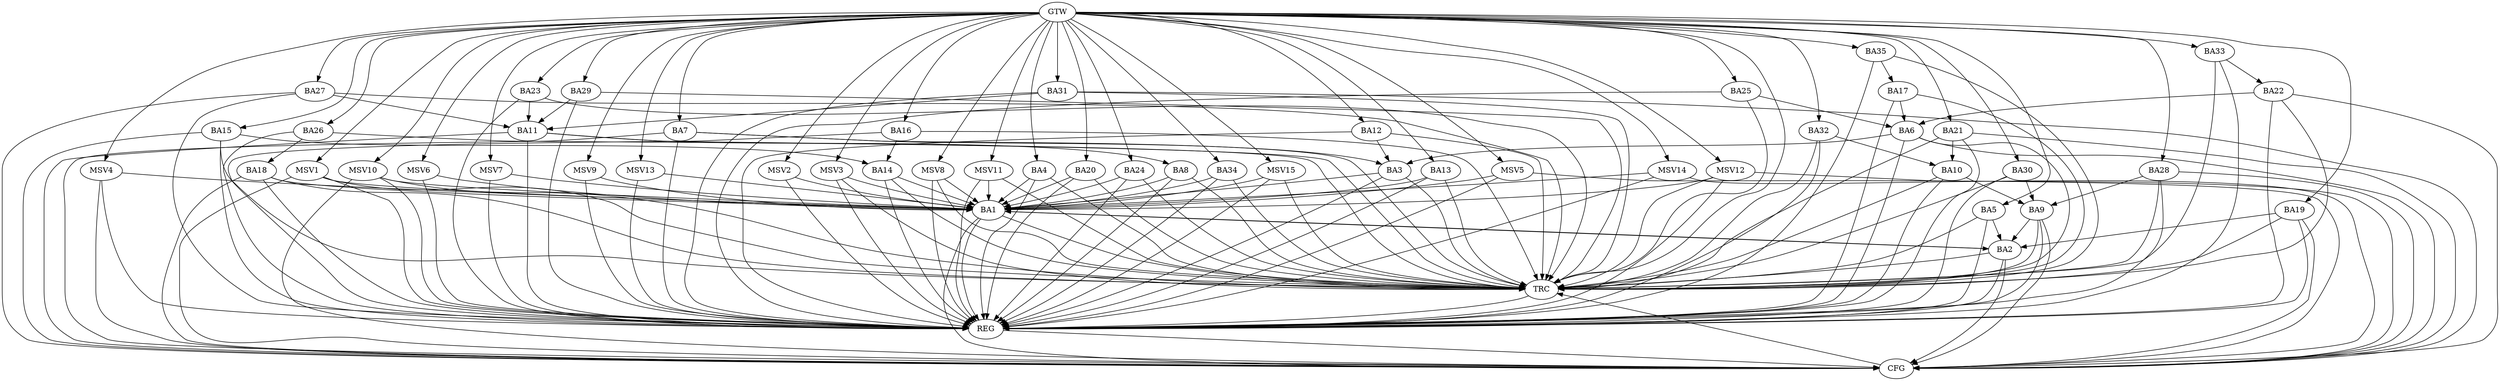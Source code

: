 strict digraph G {
  BA1 [ label="BA1" ];
  BA2 [ label="BA2" ];
  BA3 [ label="BA3" ];
  BA4 [ label="BA4" ];
  BA5 [ label="BA5" ];
  BA6 [ label="BA6" ];
  BA7 [ label="BA7" ];
  BA8 [ label="BA8" ];
  BA9 [ label="BA9" ];
  BA10 [ label="BA10" ];
  BA11 [ label="BA11" ];
  BA12 [ label="BA12" ];
  BA13 [ label="BA13" ];
  BA14 [ label="BA14" ];
  BA15 [ label="BA15" ];
  BA16 [ label="BA16" ];
  BA17 [ label="BA17" ];
  BA18 [ label="BA18" ];
  BA19 [ label="BA19" ];
  BA20 [ label="BA20" ];
  BA21 [ label="BA21" ];
  BA22 [ label="BA22" ];
  BA23 [ label="BA23" ];
  BA24 [ label="BA24" ];
  BA25 [ label="BA25" ];
  BA26 [ label="BA26" ];
  BA27 [ label="BA27" ];
  BA28 [ label="BA28" ];
  BA29 [ label="BA29" ];
  BA30 [ label="BA30" ];
  BA31 [ label="BA31" ];
  BA32 [ label="BA32" ];
  BA33 [ label="BA33" ];
  BA34 [ label="BA34" ];
  BA35 [ label="BA35" ];
  GTW [ label="GTW" ];
  REG [ label="REG" ];
  CFG [ label="CFG" ];
  TRC [ label="TRC" ];
  MSV1 [ label="MSV1" ];
  MSV2 [ label="MSV2" ];
  MSV3 [ label="MSV3" ];
  MSV4 [ label="MSV4" ];
  MSV5 [ label="MSV5" ];
  MSV6 [ label="MSV6" ];
  MSV7 [ label="MSV7" ];
  MSV8 [ label="MSV8" ];
  MSV9 [ label="MSV9" ];
  MSV10 [ label="MSV10" ];
  MSV11 [ label="MSV11" ];
  MSV12 [ label="MSV12" ];
  MSV13 [ label="MSV13" ];
  MSV14 [ label="MSV14" ];
  MSV15 [ label="MSV15" ];
  BA1 -> BA2;
  BA2 -> BA1;
  BA3 -> BA1;
  BA4 -> BA1;
  BA5 -> BA2;
  BA6 -> BA3;
  BA7 -> BA3;
  BA8 -> BA1;
  BA9 -> BA2;
  BA10 -> BA9;
  BA11 -> BA8;
  BA12 -> BA3;
  BA13 -> BA1;
  BA14 -> BA1;
  BA15 -> BA14;
  BA16 -> BA14;
  BA17 -> BA6;
  BA18 -> BA1;
  BA19 -> BA2;
  BA20 -> BA1;
  BA21 -> BA10;
  BA22 -> BA6;
  BA23 -> BA11;
  BA24 -> BA1;
  BA25 -> BA6;
  BA26 -> BA18;
  BA27 -> BA11;
  BA28 -> BA9;
  BA29 -> BA11;
  BA30 -> BA9;
  BA31 -> BA11;
  BA32 -> BA10;
  BA33 -> BA22;
  BA34 -> BA1;
  BA35 -> BA17;
  GTW -> BA4;
  GTW -> BA5;
  GTW -> BA7;
  GTW -> BA12;
  GTW -> BA13;
  GTW -> BA15;
  GTW -> BA16;
  GTW -> BA19;
  GTW -> BA20;
  GTW -> BA21;
  GTW -> BA23;
  GTW -> BA24;
  GTW -> BA25;
  GTW -> BA26;
  GTW -> BA27;
  GTW -> BA28;
  GTW -> BA29;
  GTW -> BA30;
  GTW -> BA31;
  GTW -> BA32;
  GTW -> BA33;
  GTW -> BA34;
  GTW -> BA35;
  BA1 -> REG;
  BA2 -> REG;
  BA3 -> REG;
  BA4 -> REG;
  BA5 -> REG;
  BA6 -> REG;
  BA7 -> REG;
  BA8 -> REG;
  BA9 -> REG;
  BA10 -> REG;
  BA11 -> REG;
  BA12 -> REG;
  BA13 -> REG;
  BA14 -> REG;
  BA15 -> REG;
  BA16 -> REG;
  BA17 -> REG;
  BA18 -> REG;
  BA19 -> REG;
  BA20 -> REG;
  BA21 -> REG;
  BA22 -> REG;
  BA23 -> REG;
  BA24 -> REG;
  BA25 -> REG;
  BA26 -> REG;
  BA27 -> REG;
  BA28 -> REG;
  BA29 -> REG;
  BA30 -> REG;
  BA31 -> REG;
  BA32 -> REG;
  BA33 -> REG;
  BA34 -> REG;
  BA35 -> REG;
  BA28 -> CFG;
  BA9 -> CFG;
  BA22 -> CFG;
  BA18 -> CFG;
  BA27 -> CFG;
  BA19 -> CFG;
  BA6 -> CFG;
  BA7 -> CFG;
  BA1 -> CFG;
  BA21 -> CFG;
  BA11 -> CFG;
  BA2 -> CFG;
  BA15 -> CFG;
  BA31 -> CFG;
  REG -> CFG;
  BA1 -> TRC;
  BA2 -> TRC;
  BA3 -> TRC;
  BA4 -> TRC;
  BA5 -> TRC;
  BA6 -> TRC;
  BA7 -> TRC;
  BA8 -> TRC;
  BA9 -> TRC;
  BA10 -> TRC;
  BA11 -> TRC;
  BA12 -> TRC;
  BA13 -> TRC;
  BA14 -> TRC;
  BA15 -> TRC;
  BA16 -> TRC;
  BA17 -> TRC;
  BA18 -> TRC;
  BA19 -> TRC;
  BA20 -> TRC;
  BA21 -> TRC;
  BA22 -> TRC;
  BA23 -> TRC;
  BA24 -> TRC;
  BA25 -> TRC;
  BA26 -> TRC;
  BA27 -> TRC;
  BA28 -> TRC;
  BA29 -> TRC;
  BA30 -> TRC;
  BA31 -> TRC;
  BA32 -> TRC;
  BA33 -> TRC;
  BA34 -> TRC;
  BA35 -> TRC;
  GTW -> TRC;
  CFG -> TRC;
  TRC -> REG;
  MSV1 -> BA1;
  GTW -> MSV1;
  MSV1 -> REG;
  MSV1 -> TRC;
  MSV1 -> CFG;
  MSV2 -> BA1;
  MSV3 -> BA1;
  MSV4 -> BA1;
  GTW -> MSV2;
  MSV2 -> REG;
  GTW -> MSV3;
  MSV3 -> REG;
  MSV3 -> TRC;
  GTW -> MSV4;
  MSV4 -> REG;
  MSV4 -> CFG;
  MSV5 -> BA1;
  GTW -> MSV5;
  MSV5 -> REG;
  MSV5 -> CFG;
  MSV6 -> BA1;
  MSV7 -> BA1;
  MSV8 -> BA1;
  MSV9 -> BA1;
  MSV10 -> BA1;
  GTW -> MSV6;
  MSV6 -> REG;
  GTW -> MSV7;
  MSV7 -> REG;
  GTW -> MSV8;
  MSV8 -> REG;
  MSV8 -> TRC;
  GTW -> MSV9;
  MSV9 -> REG;
  GTW -> MSV10;
  MSV10 -> REG;
  MSV10 -> TRC;
  MSV10 -> CFG;
  MSV11 -> BA1;
  GTW -> MSV11;
  MSV11 -> REG;
  MSV11 -> TRC;
  MSV12 -> BA1;
  MSV13 -> BA1;
  GTW -> MSV12;
  MSV12 -> REG;
  MSV12 -> TRC;
  MSV12 -> CFG;
  GTW -> MSV13;
  MSV13 -> REG;
  MSV14 -> BA1;
  GTW -> MSV14;
  MSV14 -> REG;
  MSV14 -> CFG;
  MSV15 -> BA1;
  GTW -> MSV15;
  MSV15 -> REG;
  MSV15 -> TRC;
}
